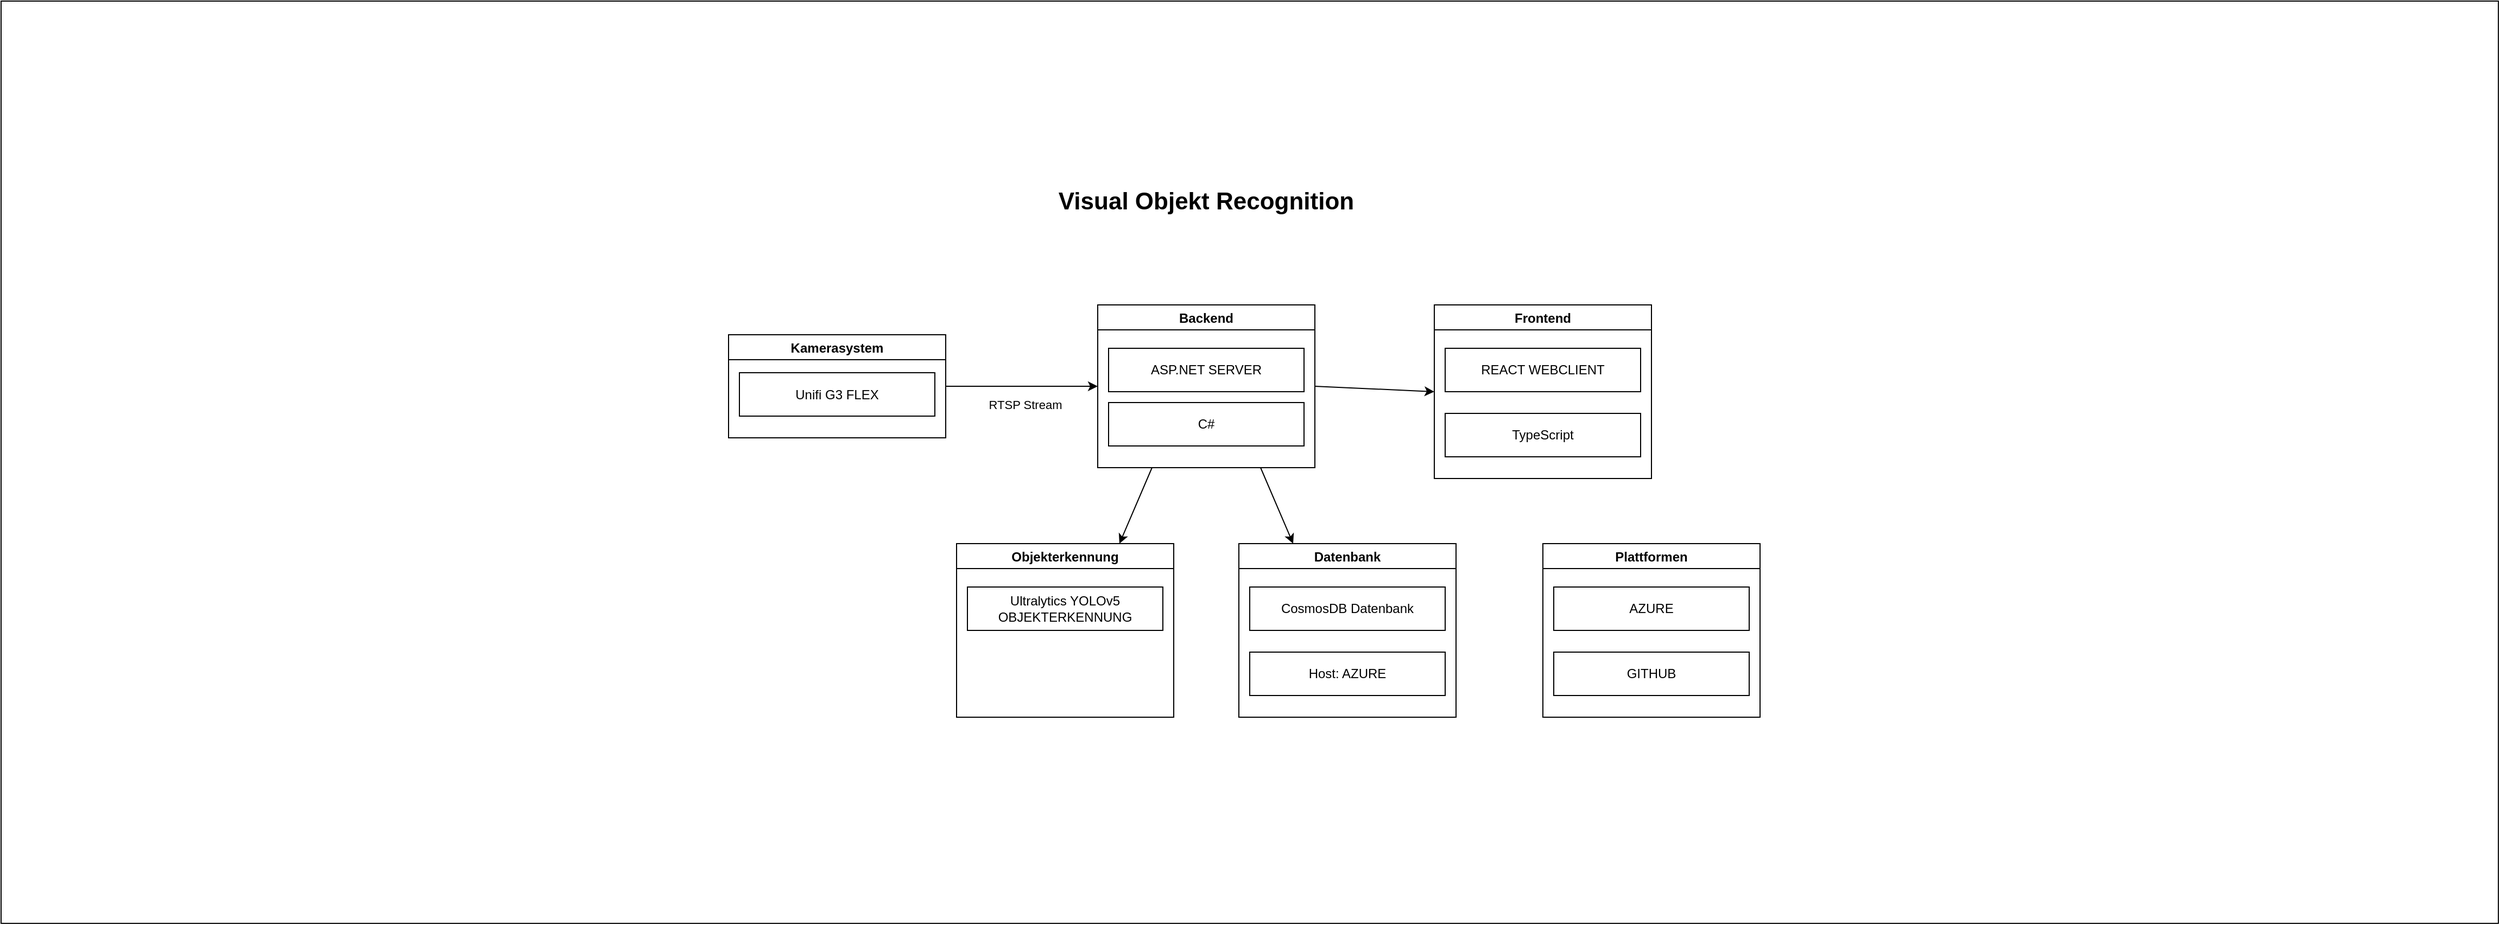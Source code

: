 <mxfile version="24.4.0" type="device">
  <diagram name="Page-1" id="5f0bae14-7c28-e335-631c-24af17079c00">
    <mxGraphModel dx="2582" dy="911" grid="1" gridSize="10" guides="1" tooltips="1" connect="1" arrows="1" fold="1" page="1" pageScale="1" pageWidth="1100" pageHeight="850" background="none" math="0" shadow="0">
      <root>
        <mxCell id="0" />
        <mxCell id="1" parent="0" />
        <mxCell id="t9n_h0WGIXlENOtsr2T6-37" value="" style="rounded=0;whiteSpace=wrap;html=1;" parent="1" vertex="1">
          <mxGeometry x="-560" width="2300" height="850" as="geometry" />
        </mxCell>
        <mxCell id="t9n_h0WGIXlENOtsr2T6-8" value="Backend" style="swimlane;" parent="1" vertex="1">
          <mxGeometry x="450" y="280" width="200" height="150" as="geometry" />
        </mxCell>
        <mxCell id="t9n_h0WGIXlENOtsr2T6-18" value="ASP.NET SERVER" style="whiteSpace=wrap;html=1;" parent="t9n_h0WGIXlENOtsr2T6-8" vertex="1">
          <mxGeometry x="10" y="40" width="180" height="40" as="geometry" />
        </mxCell>
        <mxCell id="fttnhS-cjDVXLHsicbam-11" value="C#" style="whiteSpace=wrap;html=1;" vertex="1" parent="t9n_h0WGIXlENOtsr2T6-8">
          <mxGeometry x="10" y="90" width="180" height="40" as="geometry" />
        </mxCell>
        <mxCell id="t9n_h0WGIXlENOtsr2T6-14" value="Frontend" style="swimlane;" parent="1" vertex="1">
          <mxGeometry x="760" y="280" width="200" height="160" as="geometry" />
        </mxCell>
        <mxCell id="t9n_h0WGIXlENOtsr2T6-20" value="REACT WEBCLIENT" style="whiteSpace=wrap;html=1;" parent="t9n_h0WGIXlENOtsr2T6-14" vertex="1">
          <mxGeometry x="10" y="40" width="180" height="40" as="geometry" />
        </mxCell>
        <mxCell id="fttnhS-cjDVXLHsicbam-2" value="TypeScript" style="whiteSpace=wrap;html=1;" vertex="1" parent="t9n_h0WGIXlENOtsr2T6-14">
          <mxGeometry x="10" y="100" width="180" height="40" as="geometry" />
        </mxCell>
        <mxCell id="t9n_h0WGIXlENOtsr2T6-15" value="Kamerasystem" style="swimlane;" parent="1" vertex="1">
          <mxGeometry x="110" y="307.5" width="200" height="95" as="geometry" />
        </mxCell>
        <mxCell id="t9n_h0WGIXlENOtsr2T6-21" value="Unifi G3 FLEX" style="whiteSpace=wrap;html=1;" parent="t9n_h0WGIXlENOtsr2T6-15" vertex="1">
          <mxGeometry x="10" y="35" width="180" height="40" as="geometry" />
        </mxCell>
        <mxCell id="t9n_h0WGIXlENOtsr2T6-25" value="" style="endArrow=classic;html=1;rounded=0;exitX=1;exitY=0.5;exitDx=0;exitDy=0;entryX=0;entryY=0.5;entryDx=0;entryDy=0;" parent="1" source="t9n_h0WGIXlENOtsr2T6-15" target="t9n_h0WGIXlENOtsr2T6-8" edge="1">
          <mxGeometry width="50" height="50" relative="1" as="geometry">
            <mxPoint x="640" y="330" as="sourcePoint" />
            <mxPoint x="270" y="390" as="targetPoint" />
            <Array as="points" />
          </mxGeometry>
        </mxCell>
        <mxCell id="t9n_h0WGIXlENOtsr2T6-26" value="RTSP Stream" style="edgeLabel;html=1;align=center;verticalAlign=middle;resizable=0;points=[];" parent="t9n_h0WGIXlENOtsr2T6-25" vertex="1" connectable="0">
          <mxGeometry x="-0.139" y="-2" relative="1" as="geometry">
            <mxPoint x="12" y="15" as="offset" />
          </mxGeometry>
        </mxCell>
        <mxCell id="t9n_h0WGIXlENOtsr2T6-30" value="" style="endArrow=classic;html=1;rounded=0;exitX=1;exitY=0.5;exitDx=0;exitDy=0;entryX=0;entryY=0.5;entryDx=0;entryDy=0;" parent="1" edge="1" target="t9n_h0WGIXlENOtsr2T6-14" source="t9n_h0WGIXlENOtsr2T6-8">
          <mxGeometry width="50" height="50" relative="1" as="geometry">
            <mxPoint x="690" y="360" as="sourcePoint" />
            <mxPoint x="790" y="360" as="targetPoint" />
          </mxGeometry>
        </mxCell>
        <mxCell id="t9n_h0WGIXlENOtsr2T6-31" value="Plattformen" style="swimlane;" parent="1" vertex="1">
          <mxGeometry x="860" y="500" width="200" height="160" as="geometry" />
        </mxCell>
        <mxCell id="t9n_h0WGIXlENOtsr2T6-32" value="AZURE" style="whiteSpace=wrap;html=1;" parent="t9n_h0WGIXlENOtsr2T6-31" vertex="1">
          <mxGeometry x="10" y="40" width="180" height="40" as="geometry" />
        </mxCell>
        <mxCell id="t9n_h0WGIXlENOtsr2T6-33" value="GITHUB" style="whiteSpace=wrap;html=1;" parent="t9n_h0WGIXlENOtsr2T6-31" vertex="1">
          <mxGeometry x="10" y="100" width="180" height="40" as="geometry" />
        </mxCell>
        <mxCell id="t9n_h0WGIXlENOtsr2T6-38" value="&lt;font style=&quot;font-size: 22px;&quot;&gt;&lt;b&gt;Visual Objekt Recognition&lt;/b&gt;&lt;/font&gt;" style="text;html=1;align=center;verticalAlign=middle;whiteSpace=wrap;rounded=0;" parent="1" vertex="1">
          <mxGeometry x="410" y="170" width="280" height="30" as="geometry" />
        </mxCell>
        <mxCell id="fttnhS-cjDVXLHsicbam-3" value="Datenbank" style="swimlane;" vertex="1" parent="1">
          <mxGeometry x="580" y="500" width="200" height="160" as="geometry" />
        </mxCell>
        <mxCell id="fttnhS-cjDVXLHsicbam-9" value="Host: AZURE" style="whiteSpace=wrap;html=1;" vertex="1" parent="fttnhS-cjDVXLHsicbam-3">
          <mxGeometry x="10" y="100" width="180" height="40" as="geometry" />
        </mxCell>
        <mxCell id="t9n_h0WGIXlENOtsr2T6-24" value="CosmosDB Datenbank" style="whiteSpace=wrap;html=1;" parent="fttnhS-cjDVXLHsicbam-3" vertex="1">
          <mxGeometry x="10" y="40" width="180" height="40" as="geometry" />
        </mxCell>
        <mxCell id="fttnhS-cjDVXLHsicbam-12" value="Objekterkennung" style="swimlane;" vertex="1" parent="1">
          <mxGeometry x="320" y="500" width="200" height="160" as="geometry" />
        </mxCell>
        <mxCell id="t9n_h0WGIXlENOtsr2T6-19" value="Ultralytics YOLOv5 OBJEKTERKENNUNG" style="whiteSpace=wrap;html=1;" parent="fttnhS-cjDVXLHsicbam-12" vertex="1">
          <mxGeometry x="10" y="40" width="180" height="40" as="geometry" />
        </mxCell>
        <mxCell id="fttnhS-cjDVXLHsicbam-16" value="" style="endArrow=classic;html=1;rounded=0;exitX=0.75;exitY=1;exitDx=0;exitDy=0;entryX=0.25;entryY=0;entryDx=0;entryDy=0;" edge="1" parent="1" source="t9n_h0WGIXlENOtsr2T6-8" target="fttnhS-cjDVXLHsicbam-3">
          <mxGeometry width="50" height="50" relative="1" as="geometry">
            <mxPoint x="660" y="365" as="sourcePoint" />
            <mxPoint x="770" y="370" as="targetPoint" />
          </mxGeometry>
        </mxCell>
        <mxCell id="fttnhS-cjDVXLHsicbam-17" value="" style="endArrow=classic;html=1;rounded=0;exitX=0.25;exitY=1;exitDx=0;exitDy=0;entryX=0.75;entryY=0;entryDx=0;entryDy=0;" edge="1" parent="1" source="t9n_h0WGIXlENOtsr2T6-8" target="fttnhS-cjDVXLHsicbam-12">
          <mxGeometry width="50" height="50" relative="1" as="geometry">
            <mxPoint x="610" y="440" as="sourcePoint" />
            <mxPoint x="640" y="510" as="targetPoint" />
          </mxGeometry>
        </mxCell>
      </root>
    </mxGraphModel>
  </diagram>
</mxfile>
